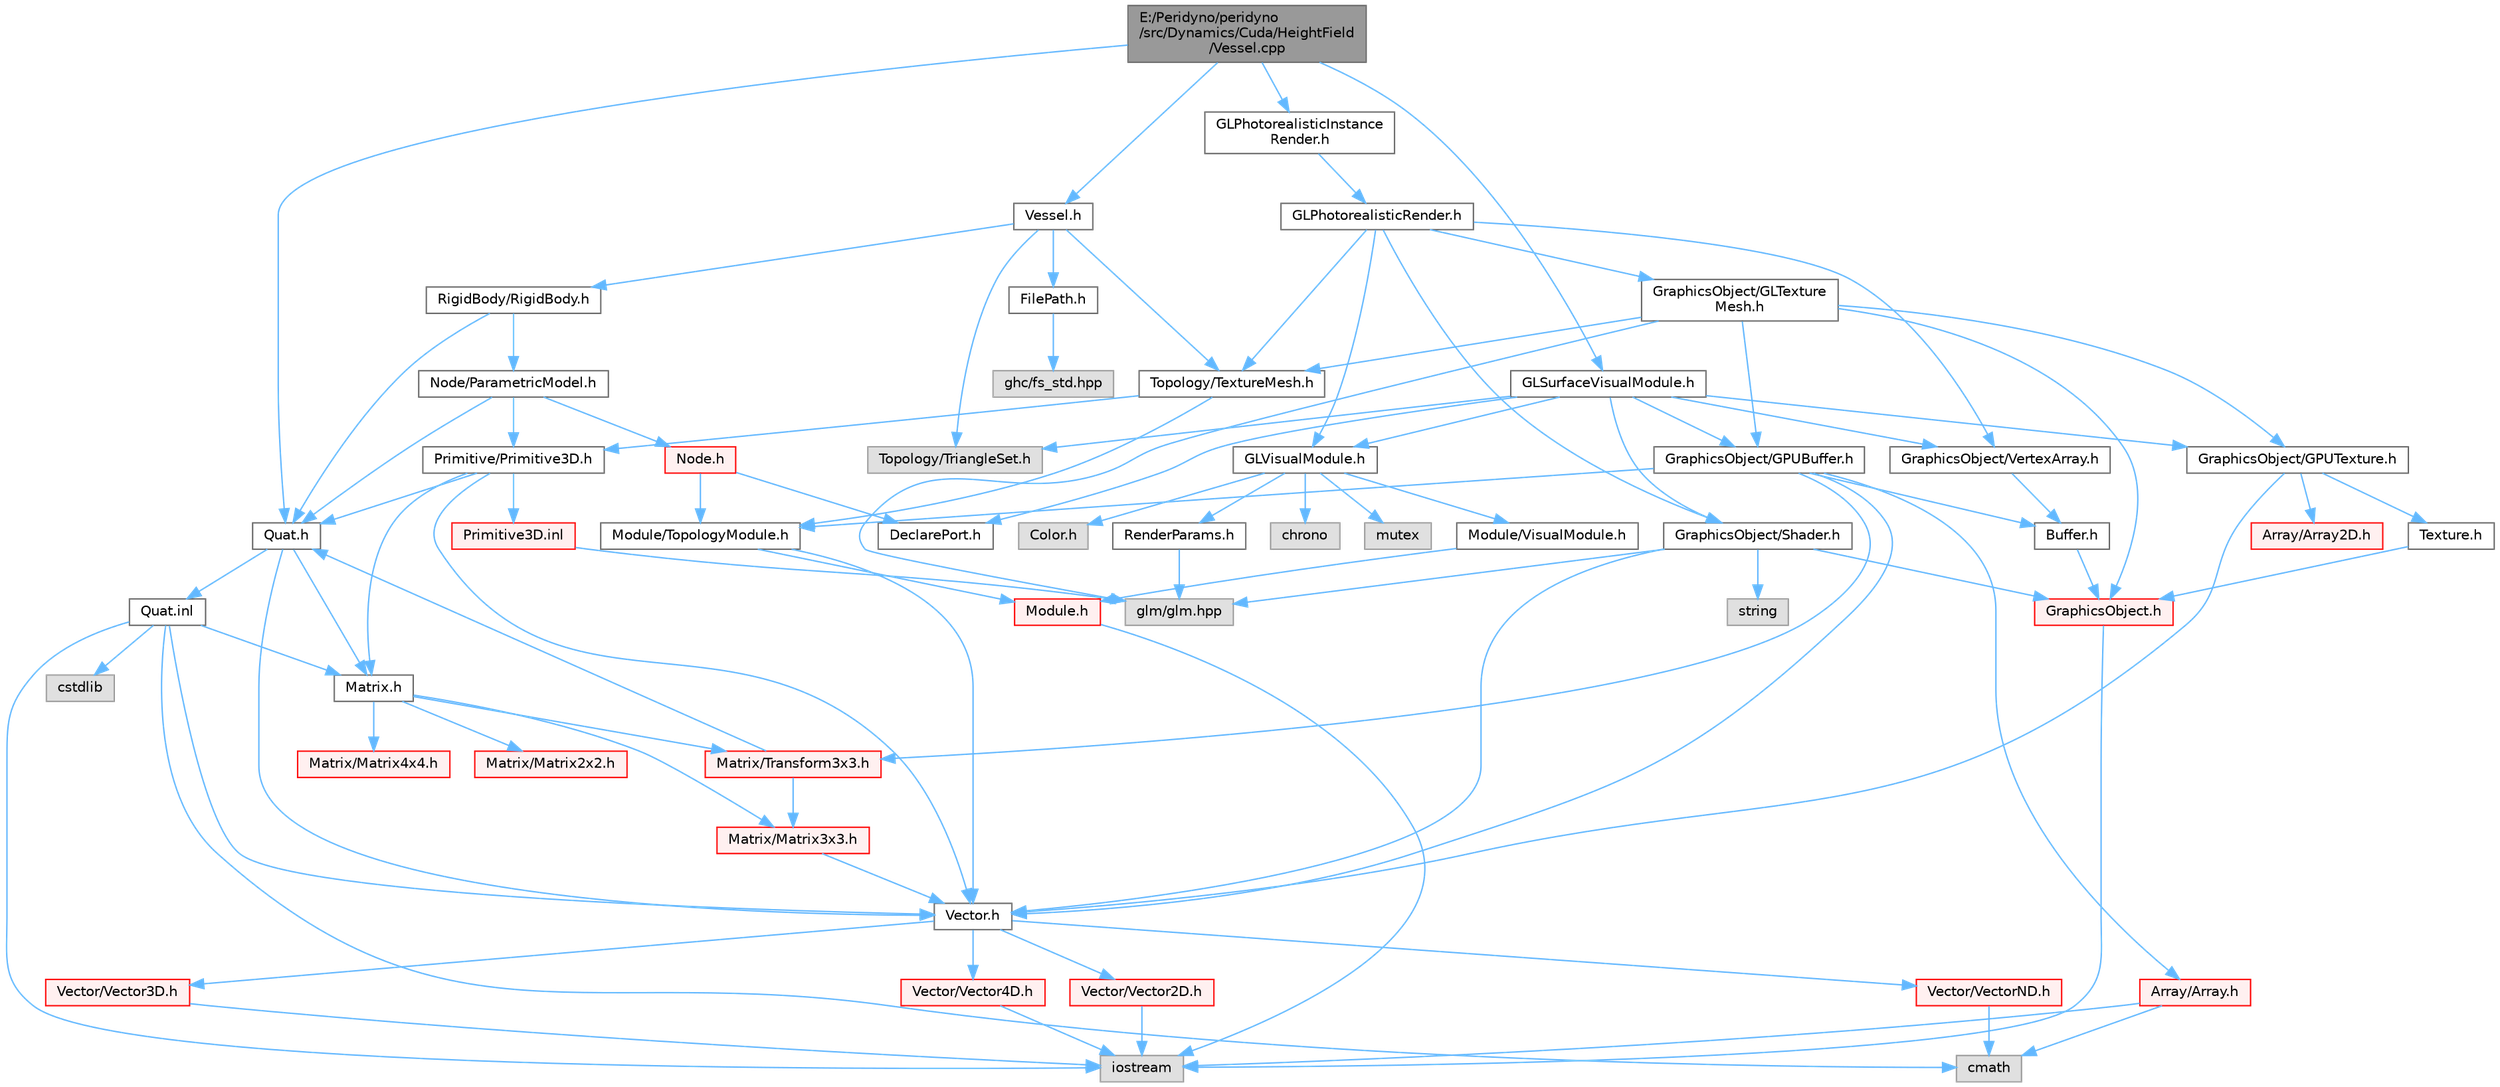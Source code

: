 digraph "E:/Peridyno/peridyno/src/Dynamics/Cuda/HeightField/Vessel.cpp"
{
 // LATEX_PDF_SIZE
  bgcolor="transparent";
  edge [fontname=Helvetica,fontsize=10,labelfontname=Helvetica,labelfontsize=10];
  node [fontname=Helvetica,fontsize=10,shape=box,height=0.2,width=0.4];
  Node1 [id="Node000001",label="E:/Peridyno/peridyno\l/src/Dynamics/Cuda/HeightField\l/Vessel.cpp",height=0.2,width=0.4,color="gray40", fillcolor="grey60", style="filled", fontcolor="black",tooltip=" "];
  Node1 -> Node2 [id="edge1_Node000001_Node000002",color="steelblue1",style="solid",tooltip=" "];
  Node2 [id="Node000002",label="Vessel.h",height=0.2,width=0.4,color="grey40", fillcolor="white", style="filled",URL="$_vessel_8h.html",tooltip=" "];
  Node2 -> Node3 [id="edge2_Node000002_Node000003",color="steelblue1",style="solid",tooltip=" "];
  Node3 [id="Node000003",label="RigidBody/RigidBody.h",height=0.2,width=0.4,color="grey40", fillcolor="white", style="filled",URL="$_rigid_body_8h.html",tooltip=" "];
  Node3 -> Node4 [id="edge3_Node000003_Node000004",color="steelblue1",style="solid",tooltip=" "];
  Node4 [id="Node000004",label="Node/ParametricModel.h",height=0.2,width=0.4,color="grey40", fillcolor="white", style="filled",URL="$_parametric_model_8h.html",tooltip=" "];
  Node4 -> Node5 [id="edge4_Node000004_Node000005",color="steelblue1",style="solid",tooltip=" "];
  Node5 [id="Node000005",label="Node.h",height=0.2,width=0.4,color="red", fillcolor="#FFF0F0", style="filled",URL="$_node_8h.html",tooltip=" "];
  Node5 -> Node73 [id="edge5_Node000005_Node000073",color="steelblue1",style="solid",tooltip=" "];
  Node73 [id="Node000073",label="DeclarePort.h",height=0.2,width=0.4,color="grey40", fillcolor="white", style="filled",URL="$_declare_port_8h.html",tooltip=" "];
  Node5 -> Node75 [id="edge6_Node000005_Node000075",color="steelblue1",style="solid",tooltip=" "];
  Node75 [id="Node000075",label="Module/TopologyModule.h",height=0.2,width=0.4,color="grey40", fillcolor="white", style="filled",URL="$_topology_module_8h.html",tooltip=" "];
  Node75 -> Node33 [id="edge7_Node000075_Node000033",color="steelblue1",style="solid",tooltip=" "];
  Node33 [id="Node000033",label="Vector.h",height=0.2,width=0.4,color="grey40", fillcolor="white", style="filled",URL="$_vector_8h.html",tooltip=" "];
  Node33 -> Node34 [id="edge8_Node000033_Node000034",color="steelblue1",style="solid",tooltip=" "];
  Node34 [id="Node000034",label="Vector/Vector2D.h",height=0.2,width=0.4,color="red", fillcolor="#FFF0F0", style="filled",URL="$_vector2_d_8h.html",tooltip=" "];
  Node34 -> Node7 [id="edge9_Node000034_Node000007",color="steelblue1",style="solid",tooltip=" "];
  Node7 [id="Node000007",label="iostream",height=0.2,width=0.4,color="grey60", fillcolor="#E0E0E0", style="filled",tooltip=" "];
  Node33 -> Node40 [id="edge10_Node000033_Node000040",color="steelblue1",style="solid",tooltip=" "];
  Node40 [id="Node000040",label="Vector/Vector3D.h",height=0.2,width=0.4,color="red", fillcolor="#FFF0F0", style="filled",URL="$_vector3_d_8h.html",tooltip=" "];
  Node40 -> Node7 [id="edge11_Node000040_Node000007",color="steelblue1",style="solid",tooltip=" "];
  Node33 -> Node43 [id="edge12_Node000033_Node000043",color="steelblue1",style="solid",tooltip=" "];
  Node43 [id="Node000043",label="Vector/Vector4D.h",height=0.2,width=0.4,color="red", fillcolor="#FFF0F0", style="filled",URL="$_vector4_d_8h.html",tooltip=" "];
  Node43 -> Node7 [id="edge13_Node000043_Node000007",color="steelblue1",style="solid",tooltip=" "];
  Node33 -> Node46 [id="edge14_Node000033_Node000046",color="steelblue1",style="solid",tooltip=" "];
  Node46 [id="Node000046",label="Vector/VectorND.h",height=0.2,width=0.4,color="red", fillcolor="#FFF0F0", style="filled",URL="$_vector_n_d_8h.html",tooltip=" "];
  Node46 -> Node25 [id="edge15_Node000046_Node000025",color="steelblue1",style="solid",tooltip=" "];
  Node25 [id="Node000025",label="cmath",height=0.2,width=0.4,color="grey60", fillcolor="#E0E0E0", style="filled",tooltip=" "];
  Node75 -> Node76 [id="edge16_Node000075_Node000076",color="steelblue1",style="solid",tooltip=" "];
  Node76 [id="Node000076",label="Module.h",height=0.2,width=0.4,color="red", fillcolor="#FFF0F0", style="filled",URL="$_module_8h.html",tooltip=" "];
  Node76 -> Node7 [id="edge17_Node000076_Node000007",color="steelblue1",style="solid",tooltip=" "];
  Node4 -> Node64 [id="edge18_Node000004_Node000064",color="steelblue1",style="solid",tooltip=" "];
  Node64 [id="Node000064",label="Quat.h",height=0.2,width=0.4,color="grey40", fillcolor="white", style="filled",URL="$_quat_8h.html",tooltip="Implementation of quaternion."];
  Node64 -> Node33 [id="edge19_Node000064_Node000033",color="steelblue1",style="solid",tooltip=" "];
  Node64 -> Node51 [id="edge20_Node000064_Node000051",color="steelblue1",style="solid",tooltip=" "];
  Node51 [id="Node000051",label="Matrix.h",height=0.2,width=0.4,color="grey40", fillcolor="white", style="filled",URL="$_matrix_8h.html",tooltip=" "];
  Node51 -> Node52 [id="edge21_Node000051_Node000052",color="steelblue1",style="solid",tooltip=" "];
  Node52 [id="Node000052",label="Matrix/Matrix2x2.h",height=0.2,width=0.4,color="red", fillcolor="#FFF0F0", style="filled",URL="$_matrix2x2_8h.html",tooltip=" "];
  Node51 -> Node57 [id="edge22_Node000051_Node000057",color="steelblue1",style="solid",tooltip=" "];
  Node57 [id="Node000057",label="Matrix/Matrix3x3.h",height=0.2,width=0.4,color="red", fillcolor="#FFF0F0", style="filled",URL="$_matrix3x3_8h.html",tooltip=" "];
  Node57 -> Node33 [id="edge23_Node000057_Node000033",color="steelblue1",style="solid",tooltip=" "];
  Node51 -> Node60 [id="edge24_Node000051_Node000060",color="steelblue1",style="solid",tooltip=" "];
  Node60 [id="Node000060",label="Matrix/Matrix4x4.h",height=0.2,width=0.4,color="red", fillcolor="#FFF0F0", style="filled",URL="$_matrix4x4_8h.html",tooltip=" "];
  Node51 -> Node63 [id="edge25_Node000051_Node000063",color="steelblue1",style="solid",tooltip=" "];
  Node63 [id="Node000063",label="Matrix/Transform3x3.h",height=0.2,width=0.4,color="red", fillcolor="#FFF0F0", style="filled",URL="$_transform3x3_8h.html",tooltip=" "];
  Node63 -> Node64 [id="edge26_Node000063_Node000064",color="steelblue1",style="solid",tooltip=" "];
  Node63 -> Node57 [id="edge27_Node000063_Node000057",color="steelblue1",style="solid",tooltip=" "];
  Node64 -> Node65 [id="edge28_Node000064_Node000065",color="steelblue1",style="solid",tooltip=" "];
  Node65 [id="Node000065",label="Quat.inl",height=0.2,width=0.4,color="grey40", fillcolor="white", style="filled",URL="$_quat_8inl.html",tooltip=" "];
  Node65 -> Node25 [id="edge29_Node000065_Node000025",color="steelblue1",style="solid",tooltip=" "];
  Node65 -> Node66 [id="edge30_Node000065_Node000066",color="steelblue1",style="solid",tooltip=" "];
  Node66 [id="Node000066",label="cstdlib",height=0.2,width=0.4,color="grey60", fillcolor="#E0E0E0", style="filled",tooltip=" "];
  Node65 -> Node7 [id="edge31_Node000065_Node000007",color="steelblue1",style="solid",tooltip=" "];
  Node65 -> Node33 [id="edge32_Node000065_Node000033",color="steelblue1",style="solid",tooltip=" "];
  Node65 -> Node51 [id="edge33_Node000065_Node000051",color="steelblue1",style="solid",tooltip=" "];
  Node4 -> Node99 [id="edge34_Node000004_Node000099",color="steelblue1",style="solid",tooltip=" "];
  Node99 [id="Node000099",label="Primitive/Primitive3D.h",height=0.2,width=0.4,color="grey40", fillcolor="white", style="filled",URL="$_primitive3_d_8h.html",tooltip=" "];
  Node99 -> Node33 [id="edge35_Node000099_Node000033",color="steelblue1",style="solid",tooltip=" "];
  Node99 -> Node51 [id="edge36_Node000099_Node000051",color="steelblue1",style="solid",tooltip=" "];
  Node99 -> Node64 [id="edge37_Node000099_Node000064",color="steelblue1",style="solid",tooltip=" "];
  Node99 -> Node100 [id="edge38_Node000099_Node000100",color="steelblue1",style="solid",tooltip=" "];
  Node100 [id="Node000100",label="Primitive3D.inl",height=0.2,width=0.4,color="red", fillcolor="#FFF0F0", style="filled",URL="$_primitive3_d_8inl.html",tooltip=" "];
  Node100 -> Node68 [id="edge39_Node000100_Node000068",color="steelblue1",style="solid",tooltip=" "];
  Node68 [id="Node000068",label="glm/glm.hpp",height=0.2,width=0.4,color="grey60", fillcolor="#E0E0E0", style="filled",tooltip=" "];
  Node3 -> Node64 [id="edge40_Node000003_Node000064",color="steelblue1",style="solid",tooltip=" "];
  Node2 -> Node103 [id="edge41_Node000002_Node000103",color="steelblue1",style="solid",tooltip=" "];
  Node103 [id="Node000103",label="Topology/TriangleSet.h",height=0.2,width=0.4,color="grey60", fillcolor="#E0E0E0", style="filled",tooltip=" "];
  Node2 -> Node104 [id="edge42_Node000002_Node000104",color="steelblue1",style="solid",tooltip=" "];
  Node104 [id="Node000104",label="FilePath.h",height=0.2,width=0.4,color="grey40", fillcolor="white", style="filled",URL="$_file_path_8h.html",tooltip=" "];
  Node104 -> Node105 [id="edge43_Node000104_Node000105",color="steelblue1",style="solid",tooltip=" "];
  Node105 [id="Node000105",label="ghc/fs_std.hpp",height=0.2,width=0.4,color="grey60", fillcolor="#E0E0E0", style="filled",tooltip=" "];
  Node2 -> Node106 [id="edge44_Node000002_Node000106",color="steelblue1",style="solid",tooltip=" "];
  Node106 [id="Node000106",label="Topology/TextureMesh.h",height=0.2,width=0.4,color="grey40", fillcolor="white", style="filled",URL="$_texture_mesh_8h.html",tooltip=" "];
  Node106 -> Node75 [id="edge45_Node000106_Node000075",color="steelblue1",style="solid",tooltip=" "];
  Node106 -> Node99 [id="edge46_Node000106_Node000099",color="steelblue1",style="solid",tooltip=" "];
  Node1 -> Node64 [id="edge47_Node000001_Node000064",color="steelblue1",style="solid",tooltip=" "];
  Node1 -> Node107 [id="edge48_Node000001_Node000107",color="steelblue1",style="solid",tooltip=" "];
  Node107 [id="Node000107",label="GLSurfaceVisualModule.h",height=0.2,width=0.4,color="grey40", fillcolor="white", style="filled",URL="$_g_l_surface_visual_module_8h.html",tooltip=" "];
  Node107 -> Node73 [id="edge49_Node000107_Node000073",color="steelblue1",style="solid",tooltip=" "];
  Node107 -> Node103 [id="edge50_Node000107_Node000103",color="steelblue1",style="solid",tooltip=" "];
  Node107 -> Node108 [id="edge51_Node000107_Node000108",color="steelblue1",style="solid",tooltip=" "];
  Node108 [id="Node000108",label="GLVisualModule.h",height=0.2,width=0.4,color="grey40", fillcolor="white", style="filled",URL="$_g_l_visual_module_8h.html",tooltip=" "];
  Node108 -> Node109 [id="edge52_Node000108_Node000109",color="steelblue1",style="solid",tooltip=" "];
  Node109 [id="Node000109",label="chrono",height=0.2,width=0.4,color="grey60", fillcolor="#E0E0E0", style="filled",tooltip=" "];
  Node108 -> Node78 [id="edge53_Node000108_Node000078",color="steelblue1",style="solid",tooltip=" "];
  Node78 [id="Node000078",label="mutex",height=0.2,width=0.4,color="grey60", fillcolor="#E0E0E0", style="filled",tooltip=" "];
  Node108 -> Node110 [id="edge54_Node000108_Node000110",color="steelblue1",style="solid",tooltip=" "];
  Node110 [id="Node000110",label="Module/VisualModule.h",height=0.2,width=0.4,color="grey40", fillcolor="white", style="filled",URL="$_visual_module_8h.html",tooltip=" "];
  Node110 -> Node76 [id="edge55_Node000110_Node000076",color="steelblue1",style="solid",tooltip=" "];
  Node108 -> Node111 [id="edge56_Node000108_Node000111",color="steelblue1",style="solid",tooltip=" "];
  Node111 [id="Node000111",label="Color.h",height=0.2,width=0.4,color="grey60", fillcolor="#E0E0E0", style="filled",tooltip=" "];
  Node108 -> Node112 [id="edge57_Node000108_Node000112",color="steelblue1",style="solid",tooltip=" "];
  Node112 [id="Node000112",label="RenderParams.h",height=0.2,width=0.4,color="grey40", fillcolor="white", style="filled",URL="$_render_params_8h.html",tooltip=" "];
  Node112 -> Node68 [id="edge58_Node000112_Node000068",color="steelblue1",style="solid",tooltip=" "];
  Node107 -> Node113 [id="edge59_Node000107_Node000113",color="steelblue1",style="solid",tooltip=" "];
  Node113 [id="Node000113",label="GraphicsObject/GPUBuffer.h",height=0.2,width=0.4,color="grey40", fillcolor="white", style="filled",URL="$_g_p_u_buffer_8h.html",tooltip=" "];
  Node113 -> Node114 [id="edge60_Node000113_Node000114",color="steelblue1",style="solid",tooltip=" "];
  Node114 [id="Node000114",label="Buffer.h",height=0.2,width=0.4,color="grey40", fillcolor="white", style="filled",URL="$_buffer_8h.html",tooltip=" "];
  Node114 -> Node115 [id="edge61_Node000114_Node000115",color="steelblue1",style="solid",tooltip=" "];
  Node115 [id="Node000115",label="GraphicsObject.h",height=0.2,width=0.4,color="red", fillcolor="#FFF0F0", style="filled",URL="$_graphics_object_8h.html",tooltip=" "];
  Node115 -> Node7 [id="edge62_Node000115_Node000007",color="steelblue1",style="solid",tooltip=" "];
  Node113 -> Node21 [id="edge63_Node000113_Node000021",color="steelblue1",style="solid",tooltip=" "];
  Node21 [id="Node000021",label="Array/Array.h",height=0.2,width=0.4,color="red", fillcolor="#FFF0F0", style="filled",URL="$_array_8h.html",tooltip=" "];
  Node21 -> Node7 [id="edge64_Node000021_Node000007",color="steelblue1",style="solid",tooltip=" "];
  Node21 -> Node25 [id="edge65_Node000021_Node000025",color="steelblue1",style="solid",tooltip=" "];
  Node113 -> Node33 [id="edge66_Node000113_Node000033",color="steelblue1",style="solid",tooltip=" "];
  Node113 -> Node63 [id="edge67_Node000113_Node000063",color="steelblue1",style="solid",tooltip=" "];
  Node113 -> Node75 [id="edge68_Node000113_Node000075",color="steelblue1",style="solid",tooltip=" "];
  Node107 -> Node116 [id="edge69_Node000107_Node000116",color="steelblue1",style="solid",tooltip=" "];
  Node116 [id="Node000116",label="GraphicsObject/GPUTexture.h",height=0.2,width=0.4,color="grey40", fillcolor="white", style="filled",URL="$_g_p_u_texture_8h.html",tooltip=" "];
  Node116 -> Node117 [id="edge70_Node000116_Node000117",color="steelblue1",style="solid",tooltip=" "];
  Node117 [id="Node000117",label="Texture.h",height=0.2,width=0.4,color="grey40", fillcolor="white", style="filled",URL="$_texture_8h.html",tooltip=" "];
  Node117 -> Node115 [id="edge71_Node000117_Node000115",color="steelblue1",style="solid",tooltip=" "];
  Node116 -> Node33 [id="edge72_Node000116_Node000033",color="steelblue1",style="solid",tooltip=" "];
  Node116 -> Node26 [id="edge73_Node000116_Node000026",color="steelblue1",style="solid",tooltip=" "];
  Node26 [id="Node000026",label="Array/Array2D.h",height=0.2,width=0.4,color="red", fillcolor="#FFF0F0", style="filled",URL="$_array2_d_8h.html",tooltip=" "];
  Node107 -> Node118 [id="edge74_Node000107_Node000118",color="steelblue1",style="solid",tooltip=" "];
  Node118 [id="Node000118",label="GraphicsObject/VertexArray.h",height=0.2,width=0.4,color="grey40", fillcolor="white", style="filled",URL="$_vertex_array_8h.html",tooltip=" "];
  Node118 -> Node114 [id="edge75_Node000118_Node000114",color="steelblue1",style="solid",tooltip=" "];
  Node107 -> Node119 [id="edge76_Node000107_Node000119",color="steelblue1",style="solid",tooltip=" "];
  Node119 [id="Node000119",label="GraphicsObject/Shader.h",height=0.2,width=0.4,color="grey40", fillcolor="white", style="filled",URL="$_shader_8h.html",tooltip=" "];
  Node119 -> Node115 [id="edge77_Node000119_Node000115",color="steelblue1",style="solid",tooltip=" "];
  Node119 -> Node12 [id="edge78_Node000119_Node000012",color="steelblue1",style="solid",tooltip=" "];
  Node12 [id="Node000012",label="string",height=0.2,width=0.4,color="grey60", fillcolor="#E0E0E0", style="filled",tooltip=" "];
  Node119 -> Node33 [id="edge79_Node000119_Node000033",color="steelblue1",style="solid",tooltip=" "];
  Node119 -> Node68 [id="edge80_Node000119_Node000068",color="steelblue1",style="solid",tooltip=" "];
  Node1 -> Node120 [id="edge81_Node000001_Node000120",color="steelblue1",style="solid",tooltip=" "];
  Node120 [id="Node000120",label="GLPhotorealisticInstance\lRender.h",height=0.2,width=0.4,color="grey40", fillcolor="white", style="filled",URL="$_g_l_photorealistic_instance_render_8h.html",tooltip=" "];
  Node120 -> Node121 [id="edge82_Node000120_Node000121",color="steelblue1",style="solid",tooltip=" "];
  Node121 [id="Node000121",label="GLPhotorealisticRender.h",height=0.2,width=0.4,color="grey40", fillcolor="white", style="filled",URL="$_g_l_photorealistic_render_8h.html",tooltip=" "];
  Node121 -> Node108 [id="edge83_Node000121_Node000108",color="steelblue1",style="solid",tooltip=" "];
  Node121 -> Node118 [id="edge84_Node000121_Node000118",color="steelblue1",style="solid",tooltip=" "];
  Node121 -> Node119 [id="edge85_Node000121_Node000119",color="steelblue1",style="solid",tooltip=" "];
  Node121 -> Node122 [id="edge86_Node000121_Node000122",color="steelblue1",style="solid",tooltip=" "];
  Node122 [id="Node000122",label="GraphicsObject/GLTexture\lMesh.h",height=0.2,width=0.4,color="grey40", fillcolor="white", style="filled",URL="$_g_l_texture_mesh_8h.html",tooltip=" "];
  Node122 -> Node113 [id="edge87_Node000122_Node000113",color="steelblue1",style="solid",tooltip=" "];
  Node122 -> Node115 [id="edge88_Node000122_Node000115",color="steelblue1",style="solid",tooltip=" "];
  Node122 -> Node116 [id="edge89_Node000122_Node000116",color="steelblue1",style="solid",tooltip=" "];
  Node122 -> Node106 [id="edge90_Node000122_Node000106",color="steelblue1",style="solid",tooltip=" "];
  Node122 -> Node68 [id="edge91_Node000122_Node000068",color="steelblue1",style="solid",tooltip=" "];
  Node121 -> Node106 [id="edge92_Node000121_Node000106",color="steelblue1",style="solid",tooltip=" "];
}
